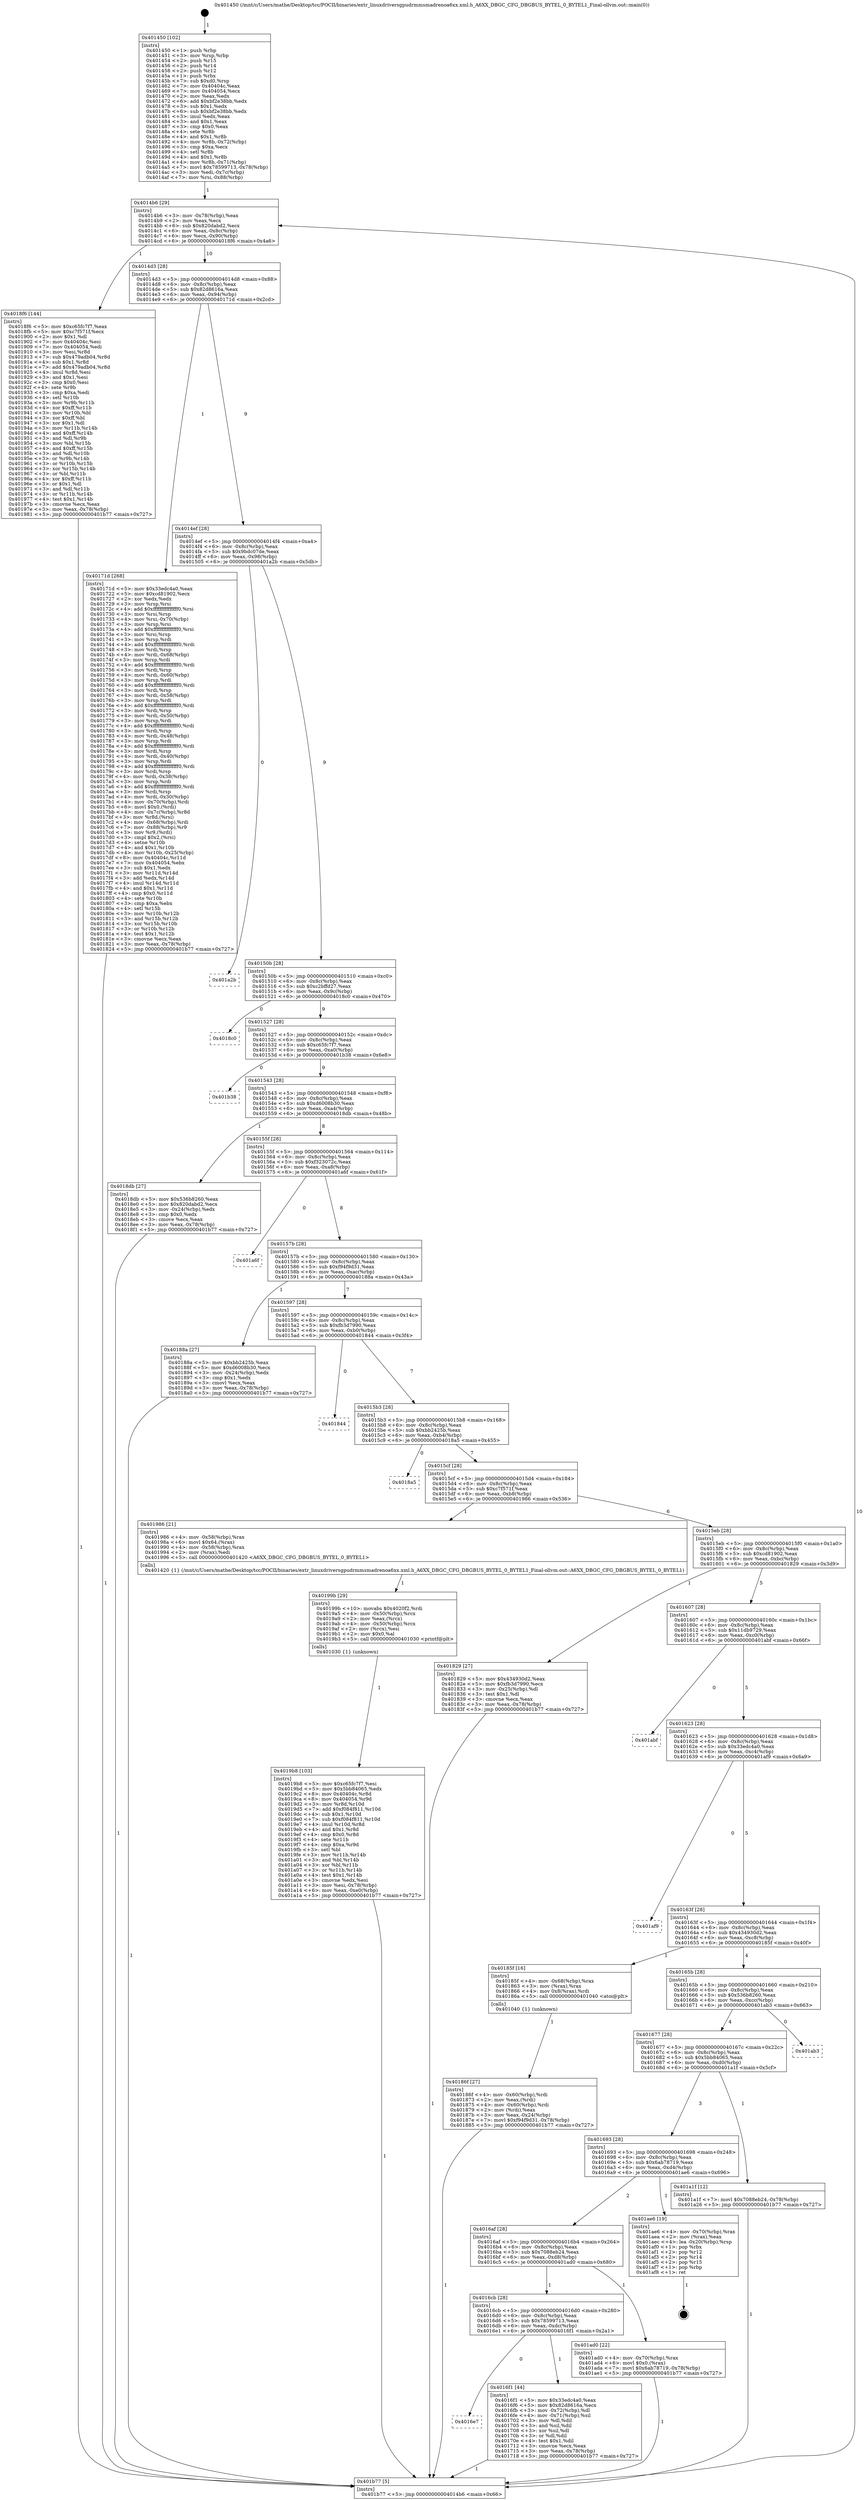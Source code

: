 digraph "0x401450" {
  label = "0x401450 (/mnt/c/Users/mathe/Desktop/tcc/POCII/binaries/extr_linuxdriversgpudrmmsmadrenoa6xx.xml.h_A6XX_DBGC_CFG_DBGBUS_BYTEL_0_BYTEL1_Final-ollvm.out::main(0))"
  labelloc = "t"
  node[shape=record]

  Entry [label="",width=0.3,height=0.3,shape=circle,fillcolor=black,style=filled]
  "0x4014b6" [label="{
     0x4014b6 [29]\l
     | [instrs]\l
     &nbsp;&nbsp;0x4014b6 \<+3\>: mov -0x78(%rbp),%eax\l
     &nbsp;&nbsp;0x4014b9 \<+2\>: mov %eax,%ecx\l
     &nbsp;&nbsp;0x4014bb \<+6\>: sub $0x820dabd2,%ecx\l
     &nbsp;&nbsp;0x4014c1 \<+6\>: mov %eax,-0x8c(%rbp)\l
     &nbsp;&nbsp;0x4014c7 \<+6\>: mov %ecx,-0x90(%rbp)\l
     &nbsp;&nbsp;0x4014cd \<+6\>: je 00000000004018f6 \<main+0x4a6\>\l
  }"]
  "0x4018f6" [label="{
     0x4018f6 [144]\l
     | [instrs]\l
     &nbsp;&nbsp;0x4018f6 \<+5\>: mov $0xc65fc7f7,%eax\l
     &nbsp;&nbsp;0x4018fb \<+5\>: mov $0xc7f571f,%ecx\l
     &nbsp;&nbsp;0x401900 \<+2\>: mov $0x1,%dl\l
     &nbsp;&nbsp;0x401902 \<+7\>: mov 0x40404c,%esi\l
     &nbsp;&nbsp;0x401909 \<+7\>: mov 0x404054,%edi\l
     &nbsp;&nbsp;0x401910 \<+3\>: mov %esi,%r8d\l
     &nbsp;&nbsp;0x401913 \<+7\>: sub $0x479adb04,%r8d\l
     &nbsp;&nbsp;0x40191a \<+4\>: sub $0x1,%r8d\l
     &nbsp;&nbsp;0x40191e \<+7\>: add $0x479adb04,%r8d\l
     &nbsp;&nbsp;0x401925 \<+4\>: imul %r8d,%esi\l
     &nbsp;&nbsp;0x401929 \<+3\>: and $0x1,%esi\l
     &nbsp;&nbsp;0x40192c \<+3\>: cmp $0x0,%esi\l
     &nbsp;&nbsp;0x40192f \<+4\>: sete %r9b\l
     &nbsp;&nbsp;0x401933 \<+3\>: cmp $0xa,%edi\l
     &nbsp;&nbsp;0x401936 \<+4\>: setl %r10b\l
     &nbsp;&nbsp;0x40193a \<+3\>: mov %r9b,%r11b\l
     &nbsp;&nbsp;0x40193d \<+4\>: xor $0xff,%r11b\l
     &nbsp;&nbsp;0x401941 \<+3\>: mov %r10b,%bl\l
     &nbsp;&nbsp;0x401944 \<+3\>: xor $0xff,%bl\l
     &nbsp;&nbsp;0x401947 \<+3\>: xor $0x1,%dl\l
     &nbsp;&nbsp;0x40194a \<+3\>: mov %r11b,%r14b\l
     &nbsp;&nbsp;0x40194d \<+4\>: and $0xff,%r14b\l
     &nbsp;&nbsp;0x401951 \<+3\>: and %dl,%r9b\l
     &nbsp;&nbsp;0x401954 \<+3\>: mov %bl,%r15b\l
     &nbsp;&nbsp;0x401957 \<+4\>: and $0xff,%r15b\l
     &nbsp;&nbsp;0x40195b \<+3\>: and %dl,%r10b\l
     &nbsp;&nbsp;0x40195e \<+3\>: or %r9b,%r14b\l
     &nbsp;&nbsp;0x401961 \<+3\>: or %r10b,%r15b\l
     &nbsp;&nbsp;0x401964 \<+3\>: xor %r15b,%r14b\l
     &nbsp;&nbsp;0x401967 \<+3\>: or %bl,%r11b\l
     &nbsp;&nbsp;0x40196a \<+4\>: xor $0xff,%r11b\l
     &nbsp;&nbsp;0x40196e \<+3\>: or $0x1,%dl\l
     &nbsp;&nbsp;0x401971 \<+3\>: and %dl,%r11b\l
     &nbsp;&nbsp;0x401974 \<+3\>: or %r11b,%r14b\l
     &nbsp;&nbsp;0x401977 \<+4\>: test $0x1,%r14b\l
     &nbsp;&nbsp;0x40197b \<+3\>: cmovne %ecx,%eax\l
     &nbsp;&nbsp;0x40197e \<+3\>: mov %eax,-0x78(%rbp)\l
     &nbsp;&nbsp;0x401981 \<+5\>: jmp 0000000000401b77 \<main+0x727\>\l
  }"]
  "0x4014d3" [label="{
     0x4014d3 [28]\l
     | [instrs]\l
     &nbsp;&nbsp;0x4014d3 \<+5\>: jmp 00000000004014d8 \<main+0x88\>\l
     &nbsp;&nbsp;0x4014d8 \<+6\>: mov -0x8c(%rbp),%eax\l
     &nbsp;&nbsp;0x4014de \<+5\>: sub $0x82d8616a,%eax\l
     &nbsp;&nbsp;0x4014e3 \<+6\>: mov %eax,-0x94(%rbp)\l
     &nbsp;&nbsp;0x4014e9 \<+6\>: je 000000000040171d \<main+0x2cd\>\l
  }"]
  Exit [label="",width=0.3,height=0.3,shape=circle,fillcolor=black,style=filled,peripheries=2]
  "0x40171d" [label="{
     0x40171d [268]\l
     | [instrs]\l
     &nbsp;&nbsp;0x40171d \<+5\>: mov $0x33edc4a0,%eax\l
     &nbsp;&nbsp;0x401722 \<+5\>: mov $0xcd81902,%ecx\l
     &nbsp;&nbsp;0x401727 \<+2\>: xor %edx,%edx\l
     &nbsp;&nbsp;0x401729 \<+3\>: mov %rsp,%rsi\l
     &nbsp;&nbsp;0x40172c \<+4\>: add $0xfffffffffffffff0,%rsi\l
     &nbsp;&nbsp;0x401730 \<+3\>: mov %rsi,%rsp\l
     &nbsp;&nbsp;0x401733 \<+4\>: mov %rsi,-0x70(%rbp)\l
     &nbsp;&nbsp;0x401737 \<+3\>: mov %rsp,%rsi\l
     &nbsp;&nbsp;0x40173a \<+4\>: add $0xfffffffffffffff0,%rsi\l
     &nbsp;&nbsp;0x40173e \<+3\>: mov %rsi,%rsp\l
     &nbsp;&nbsp;0x401741 \<+3\>: mov %rsp,%rdi\l
     &nbsp;&nbsp;0x401744 \<+4\>: add $0xfffffffffffffff0,%rdi\l
     &nbsp;&nbsp;0x401748 \<+3\>: mov %rdi,%rsp\l
     &nbsp;&nbsp;0x40174b \<+4\>: mov %rdi,-0x68(%rbp)\l
     &nbsp;&nbsp;0x40174f \<+3\>: mov %rsp,%rdi\l
     &nbsp;&nbsp;0x401752 \<+4\>: add $0xfffffffffffffff0,%rdi\l
     &nbsp;&nbsp;0x401756 \<+3\>: mov %rdi,%rsp\l
     &nbsp;&nbsp;0x401759 \<+4\>: mov %rdi,-0x60(%rbp)\l
     &nbsp;&nbsp;0x40175d \<+3\>: mov %rsp,%rdi\l
     &nbsp;&nbsp;0x401760 \<+4\>: add $0xfffffffffffffff0,%rdi\l
     &nbsp;&nbsp;0x401764 \<+3\>: mov %rdi,%rsp\l
     &nbsp;&nbsp;0x401767 \<+4\>: mov %rdi,-0x58(%rbp)\l
     &nbsp;&nbsp;0x40176b \<+3\>: mov %rsp,%rdi\l
     &nbsp;&nbsp;0x40176e \<+4\>: add $0xfffffffffffffff0,%rdi\l
     &nbsp;&nbsp;0x401772 \<+3\>: mov %rdi,%rsp\l
     &nbsp;&nbsp;0x401775 \<+4\>: mov %rdi,-0x50(%rbp)\l
     &nbsp;&nbsp;0x401779 \<+3\>: mov %rsp,%rdi\l
     &nbsp;&nbsp;0x40177c \<+4\>: add $0xfffffffffffffff0,%rdi\l
     &nbsp;&nbsp;0x401780 \<+3\>: mov %rdi,%rsp\l
     &nbsp;&nbsp;0x401783 \<+4\>: mov %rdi,-0x48(%rbp)\l
     &nbsp;&nbsp;0x401787 \<+3\>: mov %rsp,%rdi\l
     &nbsp;&nbsp;0x40178a \<+4\>: add $0xfffffffffffffff0,%rdi\l
     &nbsp;&nbsp;0x40178e \<+3\>: mov %rdi,%rsp\l
     &nbsp;&nbsp;0x401791 \<+4\>: mov %rdi,-0x40(%rbp)\l
     &nbsp;&nbsp;0x401795 \<+3\>: mov %rsp,%rdi\l
     &nbsp;&nbsp;0x401798 \<+4\>: add $0xfffffffffffffff0,%rdi\l
     &nbsp;&nbsp;0x40179c \<+3\>: mov %rdi,%rsp\l
     &nbsp;&nbsp;0x40179f \<+4\>: mov %rdi,-0x38(%rbp)\l
     &nbsp;&nbsp;0x4017a3 \<+3\>: mov %rsp,%rdi\l
     &nbsp;&nbsp;0x4017a6 \<+4\>: add $0xfffffffffffffff0,%rdi\l
     &nbsp;&nbsp;0x4017aa \<+3\>: mov %rdi,%rsp\l
     &nbsp;&nbsp;0x4017ad \<+4\>: mov %rdi,-0x30(%rbp)\l
     &nbsp;&nbsp;0x4017b1 \<+4\>: mov -0x70(%rbp),%rdi\l
     &nbsp;&nbsp;0x4017b5 \<+6\>: movl $0x0,(%rdi)\l
     &nbsp;&nbsp;0x4017bb \<+4\>: mov -0x7c(%rbp),%r8d\l
     &nbsp;&nbsp;0x4017bf \<+3\>: mov %r8d,(%rsi)\l
     &nbsp;&nbsp;0x4017c2 \<+4\>: mov -0x68(%rbp),%rdi\l
     &nbsp;&nbsp;0x4017c6 \<+7\>: mov -0x88(%rbp),%r9\l
     &nbsp;&nbsp;0x4017cd \<+3\>: mov %r9,(%rdi)\l
     &nbsp;&nbsp;0x4017d0 \<+3\>: cmpl $0x2,(%rsi)\l
     &nbsp;&nbsp;0x4017d3 \<+4\>: setne %r10b\l
     &nbsp;&nbsp;0x4017d7 \<+4\>: and $0x1,%r10b\l
     &nbsp;&nbsp;0x4017db \<+4\>: mov %r10b,-0x25(%rbp)\l
     &nbsp;&nbsp;0x4017df \<+8\>: mov 0x40404c,%r11d\l
     &nbsp;&nbsp;0x4017e7 \<+7\>: mov 0x404054,%ebx\l
     &nbsp;&nbsp;0x4017ee \<+3\>: sub $0x1,%edx\l
     &nbsp;&nbsp;0x4017f1 \<+3\>: mov %r11d,%r14d\l
     &nbsp;&nbsp;0x4017f4 \<+3\>: add %edx,%r14d\l
     &nbsp;&nbsp;0x4017f7 \<+4\>: imul %r14d,%r11d\l
     &nbsp;&nbsp;0x4017fb \<+4\>: and $0x1,%r11d\l
     &nbsp;&nbsp;0x4017ff \<+4\>: cmp $0x0,%r11d\l
     &nbsp;&nbsp;0x401803 \<+4\>: sete %r10b\l
     &nbsp;&nbsp;0x401807 \<+3\>: cmp $0xa,%ebx\l
     &nbsp;&nbsp;0x40180a \<+4\>: setl %r15b\l
     &nbsp;&nbsp;0x40180e \<+3\>: mov %r10b,%r12b\l
     &nbsp;&nbsp;0x401811 \<+3\>: and %r15b,%r12b\l
     &nbsp;&nbsp;0x401814 \<+3\>: xor %r15b,%r10b\l
     &nbsp;&nbsp;0x401817 \<+3\>: or %r10b,%r12b\l
     &nbsp;&nbsp;0x40181a \<+4\>: test $0x1,%r12b\l
     &nbsp;&nbsp;0x40181e \<+3\>: cmovne %ecx,%eax\l
     &nbsp;&nbsp;0x401821 \<+3\>: mov %eax,-0x78(%rbp)\l
     &nbsp;&nbsp;0x401824 \<+5\>: jmp 0000000000401b77 \<main+0x727\>\l
  }"]
  "0x4014ef" [label="{
     0x4014ef [28]\l
     | [instrs]\l
     &nbsp;&nbsp;0x4014ef \<+5\>: jmp 00000000004014f4 \<main+0xa4\>\l
     &nbsp;&nbsp;0x4014f4 \<+6\>: mov -0x8c(%rbp),%eax\l
     &nbsp;&nbsp;0x4014fa \<+5\>: sub $0x9bdc07de,%eax\l
     &nbsp;&nbsp;0x4014ff \<+6\>: mov %eax,-0x98(%rbp)\l
     &nbsp;&nbsp;0x401505 \<+6\>: je 0000000000401a2b \<main+0x5db\>\l
  }"]
  "0x4019b8" [label="{
     0x4019b8 [103]\l
     | [instrs]\l
     &nbsp;&nbsp;0x4019b8 \<+5\>: mov $0xc65fc7f7,%esi\l
     &nbsp;&nbsp;0x4019bd \<+5\>: mov $0x5bb84065,%edx\l
     &nbsp;&nbsp;0x4019c2 \<+8\>: mov 0x40404c,%r8d\l
     &nbsp;&nbsp;0x4019ca \<+8\>: mov 0x404054,%r9d\l
     &nbsp;&nbsp;0x4019d2 \<+3\>: mov %r8d,%r10d\l
     &nbsp;&nbsp;0x4019d5 \<+7\>: add $0xf084f811,%r10d\l
     &nbsp;&nbsp;0x4019dc \<+4\>: sub $0x1,%r10d\l
     &nbsp;&nbsp;0x4019e0 \<+7\>: sub $0xf084f811,%r10d\l
     &nbsp;&nbsp;0x4019e7 \<+4\>: imul %r10d,%r8d\l
     &nbsp;&nbsp;0x4019eb \<+4\>: and $0x1,%r8d\l
     &nbsp;&nbsp;0x4019ef \<+4\>: cmp $0x0,%r8d\l
     &nbsp;&nbsp;0x4019f3 \<+4\>: sete %r11b\l
     &nbsp;&nbsp;0x4019f7 \<+4\>: cmp $0xa,%r9d\l
     &nbsp;&nbsp;0x4019fb \<+3\>: setl %bl\l
     &nbsp;&nbsp;0x4019fe \<+3\>: mov %r11b,%r14b\l
     &nbsp;&nbsp;0x401a01 \<+3\>: and %bl,%r14b\l
     &nbsp;&nbsp;0x401a04 \<+3\>: xor %bl,%r11b\l
     &nbsp;&nbsp;0x401a07 \<+3\>: or %r11b,%r14b\l
     &nbsp;&nbsp;0x401a0a \<+4\>: test $0x1,%r14b\l
     &nbsp;&nbsp;0x401a0e \<+3\>: cmovne %edx,%esi\l
     &nbsp;&nbsp;0x401a11 \<+3\>: mov %esi,-0x78(%rbp)\l
     &nbsp;&nbsp;0x401a14 \<+6\>: mov %eax,-0xe0(%rbp)\l
     &nbsp;&nbsp;0x401a1a \<+5\>: jmp 0000000000401b77 \<main+0x727\>\l
  }"]
  "0x401a2b" [label="{
     0x401a2b\l
  }", style=dashed]
  "0x40150b" [label="{
     0x40150b [28]\l
     | [instrs]\l
     &nbsp;&nbsp;0x40150b \<+5\>: jmp 0000000000401510 \<main+0xc0\>\l
     &nbsp;&nbsp;0x401510 \<+6\>: mov -0x8c(%rbp),%eax\l
     &nbsp;&nbsp;0x401516 \<+5\>: sub $0xc2bffd27,%eax\l
     &nbsp;&nbsp;0x40151b \<+6\>: mov %eax,-0x9c(%rbp)\l
     &nbsp;&nbsp;0x401521 \<+6\>: je 00000000004018c0 \<main+0x470\>\l
  }"]
  "0x40199b" [label="{
     0x40199b [29]\l
     | [instrs]\l
     &nbsp;&nbsp;0x40199b \<+10\>: movabs $0x4020f2,%rdi\l
     &nbsp;&nbsp;0x4019a5 \<+4\>: mov -0x50(%rbp),%rcx\l
     &nbsp;&nbsp;0x4019a9 \<+2\>: mov %eax,(%rcx)\l
     &nbsp;&nbsp;0x4019ab \<+4\>: mov -0x50(%rbp),%rcx\l
     &nbsp;&nbsp;0x4019af \<+2\>: mov (%rcx),%esi\l
     &nbsp;&nbsp;0x4019b1 \<+2\>: mov $0x0,%al\l
     &nbsp;&nbsp;0x4019b3 \<+5\>: call 0000000000401030 \<printf@plt\>\l
     | [calls]\l
     &nbsp;&nbsp;0x401030 \{1\} (unknown)\l
  }"]
  "0x4018c0" [label="{
     0x4018c0\l
  }", style=dashed]
  "0x401527" [label="{
     0x401527 [28]\l
     | [instrs]\l
     &nbsp;&nbsp;0x401527 \<+5\>: jmp 000000000040152c \<main+0xdc\>\l
     &nbsp;&nbsp;0x40152c \<+6\>: mov -0x8c(%rbp),%eax\l
     &nbsp;&nbsp;0x401532 \<+5\>: sub $0xc65fc7f7,%eax\l
     &nbsp;&nbsp;0x401537 \<+6\>: mov %eax,-0xa0(%rbp)\l
     &nbsp;&nbsp;0x40153d \<+6\>: je 0000000000401b38 \<main+0x6e8\>\l
  }"]
  "0x40186f" [label="{
     0x40186f [27]\l
     | [instrs]\l
     &nbsp;&nbsp;0x40186f \<+4\>: mov -0x60(%rbp),%rdi\l
     &nbsp;&nbsp;0x401873 \<+2\>: mov %eax,(%rdi)\l
     &nbsp;&nbsp;0x401875 \<+4\>: mov -0x60(%rbp),%rdi\l
     &nbsp;&nbsp;0x401879 \<+2\>: mov (%rdi),%eax\l
     &nbsp;&nbsp;0x40187b \<+3\>: mov %eax,-0x24(%rbp)\l
     &nbsp;&nbsp;0x40187e \<+7\>: movl $0xf94f9d31,-0x78(%rbp)\l
     &nbsp;&nbsp;0x401885 \<+5\>: jmp 0000000000401b77 \<main+0x727\>\l
  }"]
  "0x401b38" [label="{
     0x401b38\l
  }", style=dashed]
  "0x401543" [label="{
     0x401543 [28]\l
     | [instrs]\l
     &nbsp;&nbsp;0x401543 \<+5\>: jmp 0000000000401548 \<main+0xf8\>\l
     &nbsp;&nbsp;0x401548 \<+6\>: mov -0x8c(%rbp),%eax\l
     &nbsp;&nbsp;0x40154e \<+5\>: sub $0xd6008b30,%eax\l
     &nbsp;&nbsp;0x401553 \<+6\>: mov %eax,-0xa4(%rbp)\l
     &nbsp;&nbsp;0x401559 \<+6\>: je 00000000004018db \<main+0x48b\>\l
  }"]
  "0x401450" [label="{
     0x401450 [102]\l
     | [instrs]\l
     &nbsp;&nbsp;0x401450 \<+1\>: push %rbp\l
     &nbsp;&nbsp;0x401451 \<+3\>: mov %rsp,%rbp\l
     &nbsp;&nbsp;0x401454 \<+2\>: push %r15\l
     &nbsp;&nbsp;0x401456 \<+2\>: push %r14\l
     &nbsp;&nbsp;0x401458 \<+2\>: push %r12\l
     &nbsp;&nbsp;0x40145a \<+1\>: push %rbx\l
     &nbsp;&nbsp;0x40145b \<+7\>: sub $0xd0,%rsp\l
     &nbsp;&nbsp;0x401462 \<+7\>: mov 0x40404c,%eax\l
     &nbsp;&nbsp;0x401469 \<+7\>: mov 0x404054,%ecx\l
     &nbsp;&nbsp;0x401470 \<+2\>: mov %eax,%edx\l
     &nbsp;&nbsp;0x401472 \<+6\>: add $0xbf2e38bb,%edx\l
     &nbsp;&nbsp;0x401478 \<+3\>: sub $0x1,%edx\l
     &nbsp;&nbsp;0x40147b \<+6\>: sub $0xbf2e38bb,%edx\l
     &nbsp;&nbsp;0x401481 \<+3\>: imul %edx,%eax\l
     &nbsp;&nbsp;0x401484 \<+3\>: and $0x1,%eax\l
     &nbsp;&nbsp;0x401487 \<+3\>: cmp $0x0,%eax\l
     &nbsp;&nbsp;0x40148a \<+4\>: sete %r8b\l
     &nbsp;&nbsp;0x40148e \<+4\>: and $0x1,%r8b\l
     &nbsp;&nbsp;0x401492 \<+4\>: mov %r8b,-0x72(%rbp)\l
     &nbsp;&nbsp;0x401496 \<+3\>: cmp $0xa,%ecx\l
     &nbsp;&nbsp;0x401499 \<+4\>: setl %r8b\l
     &nbsp;&nbsp;0x40149d \<+4\>: and $0x1,%r8b\l
     &nbsp;&nbsp;0x4014a1 \<+4\>: mov %r8b,-0x71(%rbp)\l
     &nbsp;&nbsp;0x4014a5 \<+7\>: movl $0x78599713,-0x78(%rbp)\l
     &nbsp;&nbsp;0x4014ac \<+3\>: mov %edi,-0x7c(%rbp)\l
     &nbsp;&nbsp;0x4014af \<+7\>: mov %rsi,-0x88(%rbp)\l
  }"]
  "0x4018db" [label="{
     0x4018db [27]\l
     | [instrs]\l
     &nbsp;&nbsp;0x4018db \<+5\>: mov $0x536b8260,%eax\l
     &nbsp;&nbsp;0x4018e0 \<+5\>: mov $0x820dabd2,%ecx\l
     &nbsp;&nbsp;0x4018e5 \<+3\>: mov -0x24(%rbp),%edx\l
     &nbsp;&nbsp;0x4018e8 \<+3\>: cmp $0x0,%edx\l
     &nbsp;&nbsp;0x4018eb \<+3\>: cmove %ecx,%eax\l
     &nbsp;&nbsp;0x4018ee \<+3\>: mov %eax,-0x78(%rbp)\l
     &nbsp;&nbsp;0x4018f1 \<+5\>: jmp 0000000000401b77 \<main+0x727\>\l
  }"]
  "0x40155f" [label="{
     0x40155f [28]\l
     | [instrs]\l
     &nbsp;&nbsp;0x40155f \<+5\>: jmp 0000000000401564 \<main+0x114\>\l
     &nbsp;&nbsp;0x401564 \<+6\>: mov -0x8c(%rbp),%eax\l
     &nbsp;&nbsp;0x40156a \<+5\>: sub $0xf323072c,%eax\l
     &nbsp;&nbsp;0x40156f \<+6\>: mov %eax,-0xa8(%rbp)\l
     &nbsp;&nbsp;0x401575 \<+6\>: je 0000000000401a6f \<main+0x61f\>\l
  }"]
  "0x401b77" [label="{
     0x401b77 [5]\l
     | [instrs]\l
     &nbsp;&nbsp;0x401b77 \<+5\>: jmp 00000000004014b6 \<main+0x66\>\l
  }"]
  "0x401a6f" [label="{
     0x401a6f\l
  }", style=dashed]
  "0x40157b" [label="{
     0x40157b [28]\l
     | [instrs]\l
     &nbsp;&nbsp;0x40157b \<+5\>: jmp 0000000000401580 \<main+0x130\>\l
     &nbsp;&nbsp;0x401580 \<+6\>: mov -0x8c(%rbp),%eax\l
     &nbsp;&nbsp;0x401586 \<+5\>: sub $0xf94f9d31,%eax\l
     &nbsp;&nbsp;0x40158b \<+6\>: mov %eax,-0xac(%rbp)\l
     &nbsp;&nbsp;0x401591 \<+6\>: je 000000000040188a \<main+0x43a\>\l
  }"]
  "0x4016e7" [label="{
     0x4016e7\l
  }", style=dashed]
  "0x40188a" [label="{
     0x40188a [27]\l
     | [instrs]\l
     &nbsp;&nbsp;0x40188a \<+5\>: mov $0xbb2425b,%eax\l
     &nbsp;&nbsp;0x40188f \<+5\>: mov $0xd6008b30,%ecx\l
     &nbsp;&nbsp;0x401894 \<+3\>: mov -0x24(%rbp),%edx\l
     &nbsp;&nbsp;0x401897 \<+3\>: cmp $0x1,%edx\l
     &nbsp;&nbsp;0x40189a \<+3\>: cmovl %ecx,%eax\l
     &nbsp;&nbsp;0x40189d \<+3\>: mov %eax,-0x78(%rbp)\l
     &nbsp;&nbsp;0x4018a0 \<+5\>: jmp 0000000000401b77 \<main+0x727\>\l
  }"]
  "0x401597" [label="{
     0x401597 [28]\l
     | [instrs]\l
     &nbsp;&nbsp;0x401597 \<+5\>: jmp 000000000040159c \<main+0x14c\>\l
     &nbsp;&nbsp;0x40159c \<+6\>: mov -0x8c(%rbp),%eax\l
     &nbsp;&nbsp;0x4015a2 \<+5\>: sub $0xfb3d7990,%eax\l
     &nbsp;&nbsp;0x4015a7 \<+6\>: mov %eax,-0xb0(%rbp)\l
     &nbsp;&nbsp;0x4015ad \<+6\>: je 0000000000401844 \<main+0x3f4\>\l
  }"]
  "0x4016f1" [label="{
     0x4016f1 [44]\l
     | [instrs]\l
     &nbsp;&nbsp;0x4016f1 \<+5\>: mov $0x33edc4a0,%eax\l
     &nbsp;&nbsp;0x4016f6 \<+5\>: mov $0x82d8616a,%ecx\l
     &nbsp;&nbsp;0x4016fb \<+3\>: mov -0x72(%rbp),%dl\l
     &nbsp;&nbsp;0x4016fe \<+4\>: mov -0x71(%rbp),%sil\l
     &nbsp;&nbsp;0x401702 \<+3\>: mov %dl,%dil\l
     &nbsp;&nbsp;0x401705 \<+3\>: and %sil,%dil\l
     &nbsp;&nbsp;0x401708 \<+3\>: xor %sil,%dl\l
     &nbsp;&nbsp;0x40170b \<+3\>: or %dl,%dil\l
     &nbsp;&nbsp;0x40170e \<+4\>: test $0x1,%dil\l
     &nbsp;&nbsp;0x401712 \<+3\>: cmovne %ecx,%eax\l
     &nbsp;&nbsp;0x401715 \<+3\>: mov %eax,-0x78(%rbp)\l
     &nbsp;&nbsp;0x401718 \<+5\>: jmp 0000000000401b77 \<main+0x727\>\l
  }"]
  "0x401844" [label="{
     0x401844\l
  }", style=dashed]
  "0x4015b3" [label="{
     0x4015b3 [28]\l
     | [instrs]\l
     &nbsp;&nbsp;0x4015b3 \<+5\>: jmp 00000000004015b8 \<main+0x168\>\l
     &nbsp;&nbsp;0x4015b8 \<+6\>: mov -0x8c(%rbp),%eax\l
     &nbsp;&nbsp;0x4015be \<+5\>: sub $0xbb2425b,%eax\l
     &nbsp;&nbsp;0x4015c3 \<+6\>: mov %eax,-0xb4(%rbp)\l
     &nbsp;&nbsp;0x4015c9 \<+6\>: je 00000000004018a5 \<main+0x455\>\l
  }"]
  "0x4016cb" [label="{
     0x4016cb [28]\l
     | [instrs]\l
     &nbsp;&nbsp;0x4016cb \<+5\>: jmp 00000000004016d0 \<main+0x280\>\l
     &nbsp;&nbsp;0x4016d0 \<+6\>: mov -0x8c(%rbp),%eax\l
     &nbsp;&nbsp;0x4016d6 \<+5\>: sub $0x78599713,%eax\l
     &nbsp;&nbsp;0x4016db \<+6\>: mov %eax,-0xdc(%rbp)\l
     &nbsp;&nbsp;0x4016e1 \<+6\>: je 00000000004016f1 \<main+0x2a1\>\l
  }"]
  "0x4018a5" [label="{
     0x4018a5\l
  }", style=dashed]
  "0x4015cf" [label="{
     0x4015cf [28]\l
     | [instrs]\l
     &nbsp;&nbsp;0x4015cf \<+5\>: jmp 00000000004015d4 \<main+0x184\>\l
     &nbsp;&nbsp;0x4015d4 \<+6\>: mov -0x8c(%rbp),%eax\l
     &nbsp;&nbsp;0x4015da \<+5\>: sub $0xc7f571f,%eax\l
     &nbsp;&nbsp;0x4015df \<+6\>: mov %eax,-0xb8(%rbp)\l
     &nbsp;&nbsp;0x4015e5 \<+6\>: je 0000000000401986 \<main+0x536\>\l
  }"]
  "0x401ad0" [label="{
     0x401ad0 [22]\l
     | [instrs]\l
     &nbsp;&nbsp;0x401ad0 \<+4\>: mov -0x70(%rbp),%rax\l
     &nbsp;&nbsp;0x401ad4 \<+6\>: movl $0x0,(%rax)\l
     &nbsp;&nbsp;0x401ada \<+7\>: movl $0x6ab78719,-0x78(%rbp)\l
     &nbsp;&nbsp;0x401ae1 \<+5\>: jmp 0000000000401b77 \<main+0x727\>\l
  }"]
  "0x401986" [label="{
     0x401986 [21]\l
     | [instrs]\l
     &nbsp;&nbsp;0x401986 \<+4\>: mov -0x58(%rbp),%rax\l
     &nbsp;&nbsp;0x40198a \<+6\>: movl $0x64,(%rax)\l
     &nbsp;&nbsp;0x401990 \<+4\>: mov -0x58(%rbp),%rax\l
     &nbsp;&nbsp;0x401994 \<+2\>: mov (%rax),%edi\l
     &nbsp;&nbsp;0x401996 \<+5\>: call 0000000000401420 \<A6XX_DBGC_CFG_DBGBUS_BYTEL_0_BYTEL1\>\l
     | [calls]\l
     &nbsp;&nbsp;0x401420 \{1\} (/mnt/c/Users/mathe/Desktop/tcc/POCII/binaries/extr_linuxdriversgpudrmmsmadrenoa6xx.xml.h_A6XX_DBGC_CFG_DBGBUS_BYTEL_0_BYTEL1_Final-ollvm.out::A6XX_DBGC_CFG_DBGBUS_BYTEL_0_BYTEL1)\l
  }"]
  "0x4015eb" [label="{
     0x4015eb [28]\l
     | [instrs]\l
     &nbsp;&nbsp;0x4015eb \<+5\>: jmp 00000000004015f0 \<main+0x1a0\>\l
     &nbsp;&nbsp;0x4015f0 \<+6\>: mov -0x8c(%rbp),%eax\l
     &nbsp;&nbsp;0x4015f6 \<+5\>: sub $0xcd81902,%eax\l
     &nbsp;&nbsp;0x4015fb \<+6\>: mov %eax,-0xbc(%rbp)\l
     &nbsp;&nbsp;0x401601 \<+6\>: je 0000000000401829 \<main+0x3d9\>\l
  }"]
  "0x4016af" [label="{
     0x4016af [28]\l
     | [instrs]\l
     &nbsp;&nbsp;0x4016af \<+5\>: jmp 00000000004016b4 \<main+0x264\>\l
     &nbsp;&nbsp;0x4016b4 \<+6\>: mov -0x8c(%rbp),%eax\l
     &nbsp;&nbsp;0x4016ba \<+5\>: sub $0x7088eb24,%eax\l
     &nbsp;&nbsp;0x4016bf \<+6\>: mov %eax,-0xd8(%rbp)\l
     &nbsp;&nbsp;0x4016c5 \<+6\>: je 0000000000401ad0 \<main+0x680\>\l
  }"]
  "0x401829" [label="{
     0x401829 [27]\l
     | [instrs]\l
     &nbsp;&nbsp;0x401829 \<+5\>: mov $0x434930d2,%eax\l
     &nbsp;&nbsp;0x40182e \<+5\>: mov $0xfb3d7990,%ecx\l
     &nbsp;&nbsp;0x401833 \<+3\>: mov -0x25(%rbp),%dl\l
     &nbsp;&nbsp;0x401836 \<+3\>: test $0x1,%dl\l
     &nbsp;&nbsp;0x401839 \<+3\>: cmovne %ecx,%eax\l
     &nbsp;&nbsp;0x40183c \<+3\>: mov %eax,-0x78(%rbp)\l
     &nbsp;&nbsp;0x40183f \<+5\>: jmp 0000000000401b77 \<main+0x727\>\l
  }"]
  "0x401607" [label="{
     0x401607 [28]\l
     | [instrs]\l
     &nbsp;&nbsp;0x401607 \<+5\>: jmp 000000000040160c \<main+0x1bc\>\l
     &nbsp;&nbsp;0x40160c \<+6\>: mov -0x8c(%rbp),%eax\l
     &nbsp;&nbsp;0x401612 \<+5\>: sub $0x11db9729,%eax\l
     &nbsp;&nbsp;0x401617 \<+6\>: mov %eax,-0xc0(%rbp)\l
     &nbsp;&nbsp;0x40161d \<+6\>: je 0000000000401abf \<main+0x66f\>\l
  }"]
  "0x401ae6" [label="{
     0x401ae6 [19]\l
     | [instrs]\l
     &nbsp;&nbsp;0x401ae6 \<+4\>: mov -0x70(%rbp),%rax\l
     &nbsp;&nbsp;0x401aea \<+2\>: mov (%rax),%eax\l
     &nbsp;&nbsp;0x401aec \<+4\>: lea -0x20(%rbp),%rsp\l
     &nbsp;&nbsp;0x401af0 \<+1\>: pop %rbx\l
     &nbsp;&nbsp;0x401af1 \<+2\>: pop %r12\l
     &nbsp;&nbsp;0x401af3 \<+2\>: pop %r14\l
     &nbsp;&nbsp;0x401af5 \<+2\>: pop %r15\l
     &nbsp;&nbsp;0x401af7 \<+1\>: pop %rbp\l
     &nbsp;&nbsp;0x401af8 \<+1\>: ret\l
  }"]
  "0x401abf" [label="{
     0x401abf\l
  }", style=dashed]
  "0x401623" [label="{
     0x401623 [28]\l
     | [instrs]\l
     &nbsp;&nbsp;0x401623 \<+5\>: jmp 0000000000401628 \<main+0x1d8\>\l
     &nbsp;&nbsp;0x401628 \<+6\>: mov -0x8c(%rbp),%eax\l
     &nbsp;&nbsp;0x40162e \<+5\>: sub $0x33edc4a0,%eax\l
     &nbsp;&nbsp;0x401633 \<+6\>: mov %eax,-0xc4(%rbp)\l
     &nbsp;&nbsp;0x401639 \<+6\>: je 0000000000401af9 \<main+0x6a9\>\l
  }"]
  "0x401693" [label="{
     0x401693 [28]\l
     | [instrs]\l
     &nbsp;&nbsp;0x401693 \<+5\>: jmp 0000000000401698 \<main+0x248\>\l
     &nbsp;&nbsp;0x401698 \<+6\>: mov -0x8c(%rbp),%eax\l
     &nbsp;&nbsp;0x40169e \<+5\>: sub $0x6ab78719,%eax\l
     &nbsp;&nbsp;0x4016a3 \<+6\>: mov %eax,-0xd4(%rbp)\l
     &nbsp;&nbsp;0x4016a9 \<+6\>: je 0000000000401ae6 \<main+0x696\>\l
  }"]
  "0x401af9" [label="{
     0x401af9\l
  }", style=dashed]
  "0x40163f" [label="{
     0x40163f [28]\l
     | [instrs]\l
     &nbsp;&nbsp;0x40163f \<+5\>: jmp 0000000000401644 \<main+0x1f4\>\l
     &nbsp;&nbsp;0x401644 \<+6\>: mov -0x8c(%rbp),%eax\l
     &nbsp;&nbsp;0x40164a \<+5\>: sub $0x434930d2,%eax\l
     &nbsp;&nbsp;0x40164f \<+6\>: mov %eax,-0xc8(%rbp)\l
     &nbsp;&nbsp;0x401655 \<+6\>: je 000000000040185f \<main+0x40f\>\l
  }"]
  "0x401a1f" [label="{
     0x401a1f [12]\l
     | [instrs]\l
     &nbsp;&nbsp;0x401a1f \<+7\>: movl $0x7088eb24,-0x78(%rbp)\l
     &nbsp;&nbsp;0x401a26 \<+5\>: jmp 0000000000401b77 \<main+0x727\>\l
  }"]
  "0x40185f" [label="{
     0x40185f [16]\l
     | [instrs]\l
     &nbsp;&nbsp;0x40185f \<+4\>: mov -0x68(%rbp),%rax\l
     &nbsp;&nbsp;0x401863 \<+3\>: mov (%rax),%rax\l
     &nbsp;&nbsp;0x401866 \<+4\>: mov 0x8(%rax),%rdi\l
     &nbsp;&nbsp;0x40186a \<+5\>: call 0000000000401040 \<atoi@plt\>\l
     | [calls]\l
     &nbsp;&nbsp;0x401040 \{1\} (unknown)\l
  }"]
  "0x40165b" [label="{
     0x40165b [28]\l
     | [instrs]\l
     &nbsp;&nbsp;0x40165b \<+5\>: jmp 0000000000401660 \<main+0x210\>\l
     &nbsp;&nbsp;0x401660 \<+6\>: mov -0x8c(%rbp),%eax\l
     &nbsp;&nbsp;0x401666 \<+5\>: sub $0x536b8260,%eax\l
     &nbsp;&nbsp;0x40166b \<+6\>: mov %eax,-0xcc(%rbp)\l
     &nbsp;&nbsp;0x401671 \<+6\>: je 0000000000401ab3 \<main+0x663\>\l
  }"]
  "0x401677" [label="{
     0x401677 [28]\l
     | [instrs]\l
     &nbsp;&nbsp;0x401677 \<+5\>: jmp 000000000040167c \<main+0x22c\>\l
     &nbsp;&nbsp;0x40167c \<+6\>: mov -0x8c(%rbp),%eax\l
     &nbsp;&nbsp;0x401682 \<+5\>: sub $0x5bb84065,%eax\l
     &nbsp;&nbsp;0x401687 \<+6\>: mov %eax,-0xd0(%rbp)\l
     &nbsp;&nbsp;0x40168d \<+6\>: je 0000000000401a1f \<main+0x5cf\>\l
  }"]
  "0x401ab3" [label="{
     0x401ab3\l
  }", style=dashed]
  Entry -> "0x401450" [label=" 1"]
  "0x4014b6" -> "0x4018f6" [label=" 1"]
  "0x4014b6" -> "0x4014d3" [label=" 10"]
  "0x401ae6" -> Exit [label=" 1"]
  "0x4014d3" -> "0x40171d" [label=" 1"]
  "0x4014d3" -> "0x4014ef" [label=" 9"]
  "0x401ad0" -> "0x401b77" [label=" 1"]
  "0x4014ef" -> "0x401a2b" [label=" 0"]
  "0x4014ef" -> "0x40150b" [label=" 9"]
  "0x401a1f" -> "0x401b77" [label=" 1"]
  "0x40150b" -> "0x4018c0" [label=" 0"]
  "0x40150b" -> "0x401527" [label=" 9"]
  "0x4019b8" -> "0x401b77" [label=" 1"]
  "0x401527" -> "0x401b38" [label=" 0"]
  "0x401527" -> "0x401543" [label=" 9"]
  "0x40199b" -> "0x4019b8" [label=" 1"]
  "0x401543" -> "0x4018db" [label=" 1"]
  "0x401543" -> "0x40155f" [label=" 8"]
  "0x4018f6" -> "0x401b77" [label=" 1"]
  "0x40155f" -> "0x401a6f" [label=" 0"]
  "0x40155f" -> "0x40157b" [label=" 8"]
  "0x4018db" -> "0x401b77" [label=" 1"]
  "0x40157b" -> "0x40188a" [label=" 1"]
  "0x40157b" -> "0x401597" [label=" 7"]
  "0x40188a" -> "0x401b77" [label=" 1"]
  "0x401597" -> "0x401844" [label=" 0"]
  "0x401597" -> "0x4015b3" [label=" 7"]
  "0x40186f" -> "0x401b77" [label=" 1"]
  "0x4015b3" -> "0x4018a5" [label=" 0"]
  "0x4015b3" -> "0x4015cf" [label=" 7"]
  "0x401829" -> "0x401b77" [label=" 1"]
  "0x4015cf" -> "0x401986" [label=" 1"]
  "0x4015cf" -> "0x4015eb" [label=" 6"]
  "0x40171d" -> "0x401b77" [label=" 1"]
  "0x4015eb" -> "0x401829" [label=" 1"]
  "0x4015eb" -> "0x401607" [label=" 5"]
  "0x401b77" -> "0x4014b6" [label=" 10"]
  "0x401607" -> "0x401abf" [label=" 0"]
  "0x401607" -> "0x401623" [label=" 5"]
  "0x401450" -> "0x4014b6" [label=" 1"]
  "0x401623" -> "0x401af9" [label=" 0"]
  "0x401623" -> "0x40163f" [label=" 5"]
  "0x4016cb" -> "0x4016e7" [label=" 0"]
  "0x40163f" -> "0x40185f" [label=" 1"]
  "0x40163f" -> "0x40165b" [label=" 4"]
  "0x4016cb" -> "0x4016f1" [label=" 1"]
  "0x40165b" -> "0x401ab3" [label=" 0"]
  "0x40165b" -> "0x401677" [label=" 4"]
  "0x40185f" -> "0x40186f" [label=" 1"]
  "0x401677" -> "0x401a1f" [label=" 1"]
  "0x401677" -> "0x401693" [label=" 3"]
  "0x4016f1" -> "0x401b77" [label=" 1"]
  "0x401693" -> "0x401ae6" [label=" 1"]
  "0x401693" -> "0x4016af" [label=" 2"]
  "0x401986" -> "0x40199b" [label=" 1"]
  "0x4016af" -> "0x401ad0" [label=" 1"]
  "0x4016af" -> "0x4016cb" [label=" 1"]
}
